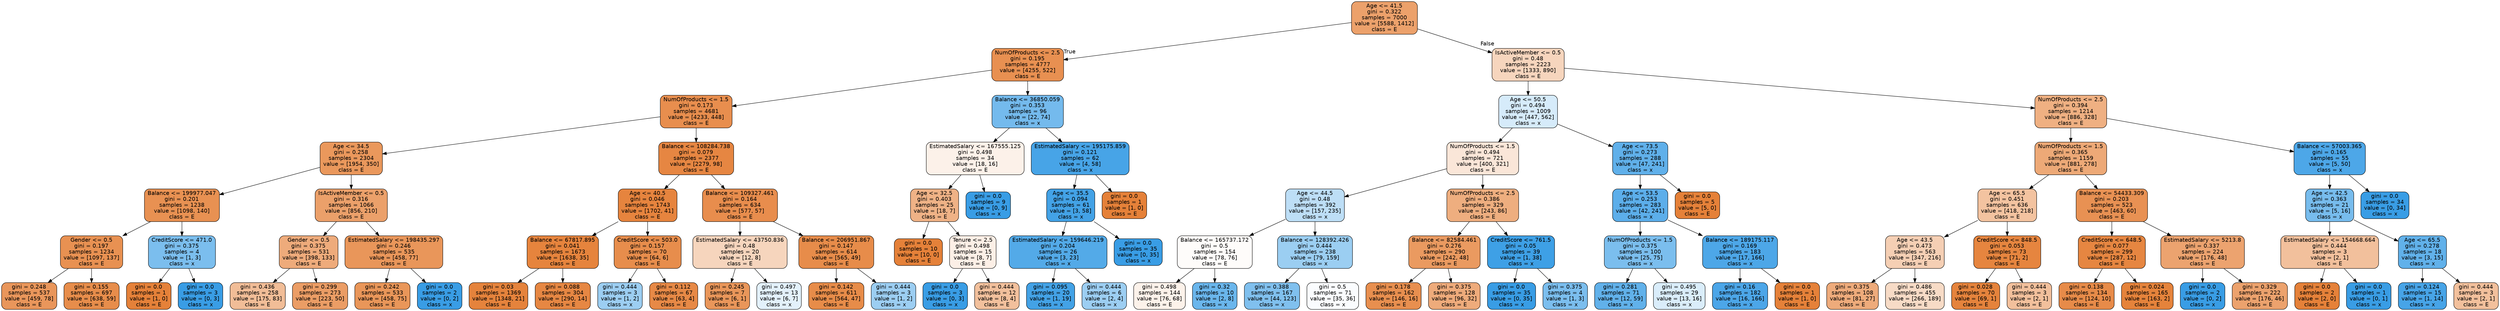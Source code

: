 digraph Tree {
node [shape=box, style="filled, rounded", color="black", fontname=helvetica] ;
edge [fontname=helvetica] ;
0 [label="Age <= 41.5\ngini = 0.322\nsamples = 7000\nvalue = [5588, 1412]\nclass = E", fillcolor="#eca16b"] ;
1 [label="NumOfProducts <= 2.5\ngini = 0.195\nsamples = 4777\nvalue = [4255, 522]\nclass = E", fillcolor="#e89051"] ;
0 -> 1 [labeldistance=2.5, labelangle=45, headlabel="True"] ;
2 [label="NumOfProducts <= 1.5\ngini = 0.173\nsamples = 4681\nvalue = [4233, 448]\nclass = E", fillcolor="#e88e4e"] ;
1 -> 2 ;
3 [label="Age <= 34.5\ngini = 0.258\nsamples = 2304\nvalue = [1954, 350]\nclass = E", fillcolor="#ea985c"] ;
2 -> 3 ;
4 [label="Balance <= 199977.047\ngini = 0.201\nsamples = 1238\nvalue = [1098, 140]\nclass = E", fillcolor="#e89152"] ;
3 -> 4 ;
5 [label="Gender <= 0.5\ngini = 0.197\nsamples = 1234\nvalue = [1097, 137]\nclass = E", fillcolor="#e89152"] ;
4 -> 5 ;
6 [label="gini = 0.248\nsamples = 537\nvalue = [459, 78]\nclass = E", fillcolor="#e9965b"] ;
5 -> 6 ;
7 [label="gini = 0.155\nsamples = 697\nvalue = [638, 59]\nclass = E", fillcolor="#e78d4b"] ;
5 -> 7 ;
8 [label="CreditScore <= 471.0\ngini = 0.375\nsamples = 4\nvalue = [1, 3]\nclass = x", fillcolor="#7bbeee"] ;
4 -> 8 ;
9 [label="gini = 0.0\nsamples = 1\nvalue = [1, 0]\nclass = E", fillcolor="#e58139"] ;
8 -> 9 ;
10 [label="gini = 0.0\nsamples = 3\nvalue = [0, 3]\nclass = x", fillcolor="#399de5"] ;
8 -> 10 ;
11 [label="IsActiveMember <= 0.5\ngini = 0.316\nsamples = 1066\nvalue = [856, 210]\nclass = E", fillcolor="#eba06a"] ;
3 -> 11 ;
12 [label="Gender <= 0.5\ngini = 0.375\nsamples = 531\nvalue = [398, 133]\nclass = E", fillcolor="#eeab7b"] ;
11 -> 12 ;
13 [label="gini = 0.436\nsamples = 258\nvalue = [175, 83]\nclass = E", fillcolor="#f1bd97"] ;
12 -> 13 ;
14 [label="gini = 0.299\nsamples = 273\nvalue = [223, 50]\nclass = E", fillcolor="#eb9d65"] ;
12 -> 14 ;
15 [label="EstimatedSalary <= 198435.297\ngini = 0.246\nsamples = 535\nvalue = [458, 77]\nclass = E", fillcolor="#e9965a"] ;
11 -> 15 ;
16 [label="gini = 0.242\nsamples = 533\nvalue = [458, 75]\nclass = E", fillcolor="#e99659"] ;
15 -> 16 ;
17 [label="gini = 0.0\nsamples = 2\nvalue = [0, 2]\nclass = x", fillcolor="#399de5"] ;
15 -> 17 ;
18 [label="Balance <= 108284.738\ngini = 0.079\nsamples = 2377\nvalue = [2279, 98]\nclass = E", fillcolor="#e68642"] ;
2 -> 18 ;
19 [label="Age <= 40.5\ngini = 0.046\nsamples = 1743\nvalue = [1702, 41]\nclass = E", fillcolor="#e6843e"] ;
18 -> 19 ;
20 [label="Balance <= 67817.895\ngini = 0.041\nsamples = 1673\nvalue = [1638, 35]\nclass = E", fillcolor="#e6843d"] ;
19 -> 20 ;
21 [label="gini = 0.03\nsamples = 1369\nvalue = [1348, 21]\nclass = E", fillcolor="#e5833c"] ;
20 -> 21 ;
22 [label="gini = 0.088\nsamples = 304\nvalue = [290, 14]\nclass = E", fillcolor="#e68743"] ;
20 -> 22 ;
23 [label="CreditScore <= 503.0\ngini = 0.157\nsamples = 70\nvalue = [64, 6]\nclass = E", fillcolor="#e78d4c"] ;
19 -> 23 ;
24 [label="gini = 0.444\nsamples = 3\nvalue = [1, 2]\nclass = x", fillcolor="#9ccef2"] ;
23 -> 24 ;
25 [label="gini = 0.112\nsamples = 67\nvalue = [63, 4]\nclass = E", fillcolor="#e78946"] ;
23 -> 25 ;
26 [label="Balance <= 109327.461\ngini = 0.164\nsamples = 634\nvalue = [577, 57]\nclass = E", fillcolor="#e88d4d"] ;
18 -> 26 ;
27 [label="EstimatedSalary <= 43750.836\ngini = 0.48\nsamples = 20\nvalue = [12, 8]\nclass = E", fillcolor="#f6d5bd"] ;
26 -> 27 ;
28 [label="gini = 0.245\nsamples = 7\nvalue = [6, 1]\nclass = E", fillcolor="#e9965a"] ;
27 -> 28 ;
29 [label="gini = 0.497\nsamples = 13\nvalue = [6, 7]\nclass = x", fillcolor="#e3f1fb"] ;
27 -> 29 ;
30 [label="Balance <= 206951.867\ngini = 0.147\nsamples = 614\nvalue = [565, 49]\nclass = E", fillcolor="#e78c4a"] ;
26 -> 30 ;
31 [label="gini = 0.142\nsamples = 611\nvalue = [564, 47]\nclass = E", fillcolor="#e78c49"] ;
30 -> 31 ;
32 [label="gini = 0.444\nsamples = 3\nvalue = [1, 2]\nclass = x", fillcolor="#9ccef2"] ;
30 -> 32 ;
33 [label="Balance <= 36850.059\ngini = 0.353\nsamples = 96\nvalue = [22, 74]\nclass = x", fillcolor="#74baed"] ;
1 -> 33 ;
34 [label="EstimatedSalary <= 167555.125\ngini = 0.498\nsamples = 34\nvalue = [18, 16]\nclass = E", fillcolor="#fcf1e9"] ;
33 -> 34 ;
35 [label="Age <= 32.5\ngini = 0.403\nsamples = 25\nvalue = [18, 7]\nclass = E", fillcolor="#efb286"] ;
34 -> 35 ;
36 [label="gini = 0.0\nsamples = 10\nvalue = [10, 0]\nclass = E", fillcolor="#e58139"] ;
35 -> 36 ;
37 [label="Tenure <= 2.5\ngini = 0.498\nsamples = 15\nvalue = [8, 7]\nclass = E", fillcolor="#fcefe6"] ;
35 -> 37 ;
38 [label="gini = 0.0\nsamples = 3\nvalue = [0, 3]\nclass = x", fillcolor="#399de5"] ;
37 -> 38 ;
39 [label="gini = 0.444\nsamples = 12\nvalue = [8, 4]\nclass = E", fillcolor="#f2c09c"] ;
37 -> 39 ;
40 [label="gini = 0.0\nsamples = 9\nvalue = [0, 9]\nclass = x", fillcolor="#399de5"] ;
34 -> 40 ;
41 [label="EstimatedSalary <= 195175.859\ngini = 0.121\nsamples = 62\nvalue = [4, 58]\nclass = x", fillcolor="#47a4e7"] ;
33 -> 41 ;
42 [label="Age <= 35.5\ngini = 0.094\nsamples = 61\nvalue = [3, 58]\nclass = x", fillcolor="#43a2e6"] ;
41 -> 42 ;
43 [label="EstimatedSalary <= 159646.219\ngini = 0.204\nsamples = 26\nvalue = [3, 23]\nclass = x", fillcolor="#53aae8"] ;
42 -> 43 ;
44 [label="gini = 0.095\nsamples = 20\nvalue = [1, 19]\nclass = x", fillcolor="#43a2e6"] ;
43 -> 44 ;
45 [label="gini = 0.444\nsamples = 6\nvalue = [2, 4]\nclass = x", fillcolor="#9ccef2"] ;
43 -> 45 ;
46 [label="gini = 0.0\nsamples = 35\nvalue = [0, 35]\nclass = x", fillcolor="#399de5"] ;
42 -> 46 ;
47 [label="gini = 0.0\nsamples = 1\nvalue = [1, 0]\nclass = E", fillcolor="#e58139"] ;
41 -> 47 ;
48 [label="IsActiveMember <= 0.5\ngini = 0.48\nsamples = 2223\nvalue = [1333, 890]\nclass = E", fillcolor="#f6d5bd"] ;
0 -> 48 [labeldistance=2.5, labelangle=-45, headlabel="False"] ;
49 [label="Age <= 50.5\ngini = 0.494\nsamples = 1009\nvalue = [447, 562]\nclass = x", fillcolor="#d6ebfa"] ;
48 -> 49 ;
50 [label="NumOfProducts <= 1.5\ngini = 0.494\nsamples = 721\nvalue = [400, 321]\nclass = E", fillcolor="#fae6d8"] ;
49 -> 50 ;
51 [label="Age <= 44.5\ngini = 0.48\nsamples = 392\nvalue = [157, 235]\nclass = x", fillcolor="#bddef6"] ;
50 -> 51 ;
52 [label="Balance <= 165737.172\ngini = 0.5\nsamples = 154\nvalue = [78, 76]\nclass = E", fillcolor="#fefcfa"] ;
51 -> 52 ;
53 [label="gini = 0.498\nsamples = 144\nvalue = [76, 68]\nclass = E", fillcolor="#fcf2ea"] ;
52 -> 53 ;
54 [label="gini = 0.32\nsamples = 10\nvalue = [2, 8]\nclass = x", fillcolor="#6ab6ec"] ;
52 -> 54 ;
55 [label="Balance <= 128392.426\ngini = 0.444\nsamples = 238\nvalue = [79, 159]\nclass = x", fillcolor="#9bcef2"] ;
51 -> 55 ;
56 [label="gini = 0.388\nsamples = 167\nvalue = [44, 123]\nclass = x", fillcolor="#80c0ee"] ;
55 -> 56 ;
57 [label="gini = 0.5\nsamples = 71\nvalue = [35, 36]\nclass = x", fillcolor="#fafcfe"] ;
55 -> 57 ;
58 [label="NumOfProducts <= 2.5\ngini = 0.386\nsamples = 329\nvalue = [243, 86]\nclass = E", fillcolor="#eeae7f"] ;
50 -> 58 ;
59 [label="Balance <= 82584.461\ngini = 0.276\nsamples = 290\nvalue = [242, 48]\nclass = E", fillcolor="#ea9a60"] ;
58 -> 59 ;
60 [label="gini = 0.178\nsamples = 162\nvalue = [146, 16]\nclass = E", fillcolor="#e88f4f"] ;
59 -> 60 ;
61 [label="gini = 0.375\nsamples = 128\nvalue = [96, 32]\nclass = E", fillcolor="#eeab7b"] ;
59 -> 61 ;
62 [label="CreditScore <= 761.5\ngini = 0.05\nsamples = 39\nvalue = [1, 38]\nclass = x", fillcolor="#3ea0e6"] ;
58 -> 62 ;
63 [label="gini = 0.0\nsamples = 35\nvalue = [0, 35]\nclass = x", fillcolor="#399de5"] ;
62 -> 63 ;
64 [label="gini = 0.375\nsamples = 4\nvalue = [1, 3]\nclass = x", fillcolor="#7bbeee"] ;
62 -> 64 ;
65 [label="Age <= 73.5\ngini = 0.273\nsamples = 288\nvalue = [47, 241]\nclass = x", fillcolor="#60b0ea"] ;
49 -> 65 ;
66 [label="Age <= 53.5\ngini = 0.253\nsamples = 283\nvalue = [42, 241]\nclass = x", fillcolor="#5caeea"] ;
65 -> 66 ;
67 [label="NumOfProducts <= 1.5\ngini = 0.375\nsamples = 100\nvalue = [25, 75]\nclass = x", fillcolor="#7bbeee"] ;
66 -> 67 ;
68 [label="gini = 0.281\nsamples = 71\nvalue = [12, 59]\nclass = x", fillcolor="#61b1ea"] ;
67 -> 68 ;
69 [label="gini = 0.495\nsamples = 29\nvalue = [13, 16]\nclass = x", fillcolor="#daedfa"] ;
67 -> 69 ;
70 [label="Balance <= 189175.117\ngini = 0.169\nsamples = 183\nvalue = [17, 166]\nclass = x", fillcolor="#4da7e8"] ;
66 -> 70 ;
71 [label="gini = 0.16\nsamples = 182\nvalue = [16, 166]\nclass = x", fillcolor="#4ca6e8"] ;
70 -> 71 ;
72 [label="gini = 0.0\nsamples = 1\nvalue = [1, 0]\nclass = E", fillcolor="#e58139"] ;
70 -> 72 ;
73 [label="gini = 0.0\nsamples = 5\nvalue = [5, 0]\nclass = E", fillcolor="#e58139"] ;
65 -> 73 ;
74 [label="NumOfProducts <= 2.5\ngini = 0.394\nsamples = 1214\nvalue = [886, 328]\nclass = E", fillcolor="#efb082"] ;
48 -> 74 ;
75 [label="NumOfProducts <= 1.5\ngini = 0.365\nsamples = 1159\nvalue = [881, 278]\nclass = E", fillcolor="#eda977"] ;
74 -> 75 ;
76 [label="Age <= 65.5\ngini = 0.451\nsamples = 636\nvalue = [418, 218]\nclass = E", fillcolor="#f3c3a0"] ;
75 -> 76 ;
77 [label="Age <= 43.5\ngini = 0.473\nsamples = 563\nvalue = [347, 216]\nclass = E", fillcolor="#f5cfb4"] ;
76 -> 77 ;
78 [label="gini = 0.375\nsamples = 108\nvalue = [81, 27]\nclass = E", fillcolor="#eeab7b"] ;
77 -> 78 ;
79 [label="gini = 0.486\nsamples = 455\nvalue = [266, 189]\nclass = E", fillcolor="#f7dbc6"] ;
77 -> 79 ;
80 [label="CreditScore <= 848.5\ngini = 0.053\nsamples = 73\nvalue = [71, 2]\nclass = E", fillcolor="#e6853f"] ;
76 -> 80 ;
81 [label="gini = 0.028\nsamples = 70\nvalue = [69, 1]\nclass = E", fillcolor="#e5833c"] ;
80 -> 81 ;
82 [label="gini = 0.444\nsamples = 3\nvalue = [2, 1]\nclass = E", fillcolor="#f2c09c"] ;
80 -> 82 ;
83 [label="Balance <= 54433.309\ngini = 0.203\nsamples = 523\nvalue = [463, 60]\nclass = E", fillcolor="#e89153"] ;
75 -> 83 ;
84 [label="CreditScore <= 648.5\ngini = 0.077\nsamples = 299\nvalue = [287, 12]\nclass = E", fillcolor="#e68641"] ;
83 -> 84 ;
85 [label="gini = 0.138\nsamples = 134\nvalue = [124, 10]\nclass = E", fillcolor="#e78b49"] ;
84 -> 85 ;
86 [label="gini = 0.024\nsamples = 165\nvalue = [163, 2]\nclass = E", fillcolor="#e5833b"] ;
84 -> 86 ;
87 [label="EstimatedSalary <= 5213.8\ngini = 0.337\nsamples = 224\nvalue = [176, 48]\nclass = E", fillcolor="#eca36f"] ;
83 -> 87 ;
88 [label="gini = 0.0\nsamples = 2\nvalue = [0, 2]\nclass = x", fillcolor="#399de5"] ;
87 -> 88 ;
89 [label="gini = 0.329\nsamples = 222\nvalue = [176, 46]\nclass = E", fillcolor="#eca26d"] ;
87 -> 89 ;
90 [label="Balance <= 57003.365\ngini = 0.165\nsamples = 55\nvalue = [5, 50]\nclass = x", fillcolor="#4da7e8"] ;
74 -> 90 ;
91 [label="Age <= 42.5\ngini = 0.363\nsamples = 21\nvalue = [5, 16]\nclass = x", fillcolor="#77bced"] ;
90 -> 91 ;
92 [label="EstimatedSalary <= 154668.664\ngini = 0.444\nsamples = 3\nvalue = [2, 1]\nclass = E", fillcolor="#f2c09c"] ;
91 -> 92 ;
93 [label="gini = 0.0\nsamples = 2\nvalue = [2, 0]\nclass = E", fillcolor="#e58139"] ;
92 -> 93 ;
94 [label="gini = 0.0\nsamples = 1\nvalue = [0, 1]\nclass = x", fillcolor="#399de5"] ;
92 -> 94 ;
95 [label="Age <= 65.5\ngini = 0.278\nsamples = 18\nvalue = [3, 15]\nclass = x", fillcolor="#61b1ea"] ;
91 -> 95 ;
96 [label="gini = 0.124\nsamples = 15\nvalue = [1, 14]\nclass = x", fillcolor="#47a4e7"] ;
95 -> 96 ;
97 [label="gini = 0.444\nsamples = 3\nvalue = [2, 1]\nclass = E", fillcolor="#f2c09c"] ;
95 -> 97 ;
98 [label="gini = 0.0\nsamples = 34\nvalue = [0, 34]\nclass = x", fillcolor="#399de5"] ;
90 -> 98 ;
}